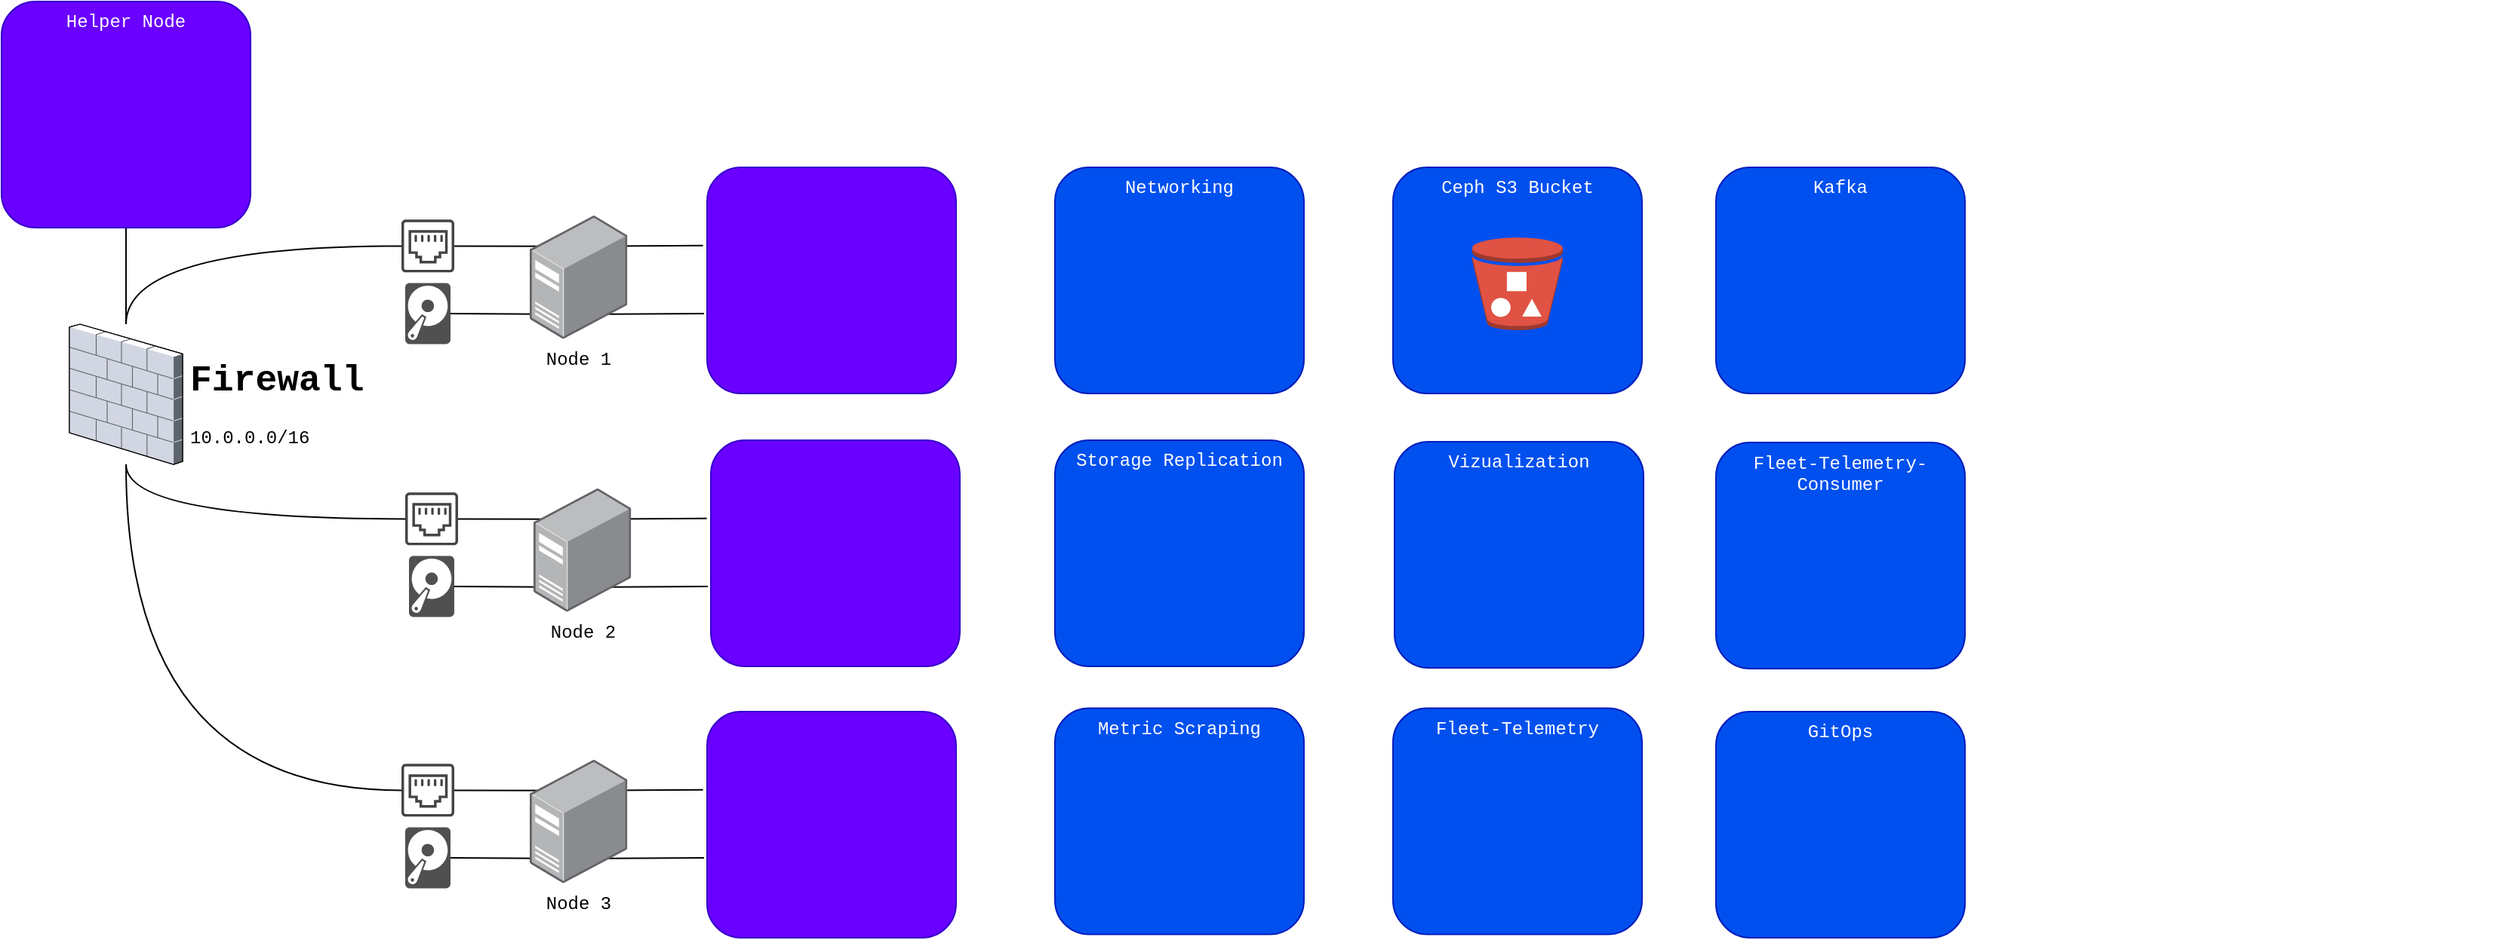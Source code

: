 <mxfile version="24.7.16" pages="3">
  <diagram name="Infrastructure" id="ys6RFwK9HlgiFBmV7xUC">
    <mxGraphModel dx="3364" dy="3302" grid="0" gridSize="10" guides="1" tooltips="1" connect="1" arrows="1" fold="1" page="1" pageScale="1" pageWidth="850" pageHeight="1100" background="#FFFFFF" math="0" shadow="0">
      <root>
        <mxCell id="0" />
        <mxCell id="1" parent="0" />
        <mxCell id="UWezN6xjTHgVV8BSWIIu-20" style="edgeStyle=orthogonalEdgeStyle;rounded=0;orthogonalLoop=1;jettySize=auto;html=1;exitX=0.003;exitY=0.403;exitDx=0;exitDy=0;endArrow=none;endFill=0;exitPerimeter=0;fontFamily=Courier New;" edge="1" parent="1" target="UWezN6xjTHgVV8BSWIIu-14">
          <mxGeometry relative="1" as="geometry">
            <mxPoint x="470.495" y="-452.99" as="sourcePoint" />
            <Array as="points" />
          </mxGeometry>
        </mxCell>
        <mxCell id="UWezN6xjTHgVV8BSWIIu-6" value="" style="rounded=1;whiteSpace=wrap;html=1;fillColor=#6a00ff;strokeColor=#3700CC;fontColor=#ffffff;fontFamily=Courier New;" vertex="1" parent="1">
          <mxGeometry x="472.5" y="-550" width="165" height="150" as="geometry" />
        </mxCell>
        <mxCell id="UWezN6xjTHgVV8BSWIIu-19" style="edgeStyle=orthogonalEdgeStyle;rounded=0;orthogonalLoop=1;jettySize=auto;html=1;exitX=-0.001;exitY=0.215;exitDx=0;exitDy=0;endArrow=none;endFill=0;exitPerimeter=0;fontFamily=Courier New;" edge="1" parent="1" target="UWezN6xjTHgVV8BSWIIu-15">
          <mxGeometry relative="1" as="geometry">
            <mxPoint x="469.835" y="-498.11" as="sourcePoint" />
          </mxGeometry>
        </mxCell>
        <mxCell id="UWezN6xjTHgVV8BSWIIu-13" value="" style="shape=image;verticalLabelPosition=bottom;labelBackgroundColor=default;verticalAlign=top;aspect=fixed;imageAspect=0;image=https://logos-world.net/wp-content/uploads/2023/06/Kubernetes-Logo.png;clipPath=inset(31.07% 0% 31.66% 0%);fontFamily=Courier New;" vertex="1" parent="1">
          <mxGeometry x="480" y="-536.92" width="150" height="31.5" as="geometry" />
        </mxCell>
        <mxCell id="UWezN6xjTHgVV8BSWIIu-14" value="" style="sketch=0;pointerEvents=1;shadow=0;dashed=0;html=1;strokeColor=none;fillColor=#505050;labelPosition=center;verticalLabelPosition=bottom;verticalAlign=top;outlineConnect=0;align=center;shape=mxgraph.office.devices.hard_disk;fontFamily=Courier New;" vertex="1" parent="1">
          <mxGeometry x="272.5" y="-473.29" width="30" height="40.5" as="geometry" />
        </mxCell>
        <mxCell id="UWezN6xjTHgVV8BSWIIu-26" style="edgeStyle=orthogonalEdgeStyle;rounded=0;orthogonalLoop=1;jettySize=auto;html=1;endArrow=none;endFill=0;curved=1;fontFamily=Courier New;" edge="1" parent="1" source="UWezN6xjTHgVV8BSWIIu-15" target="UWezN6xjTHgVV8BSWIIu-24">
          <mxGeometry relative="1" as="geometry" />
        </mxCell>
        <mxCell id="UWezN6xjTHgVV8BSWIIu-15" value="" style="sketch=0;pointerEvents=1;shadow=0;dashed=0;html=1;strokeColor=none;fillColor=#434445;aspect=fixed;labelPosition=center;verticalLabelPosition=bottom;verticalAlign=top;align=center;outlineConnect=0;shape=mxgraph.vvd.ethernet_port;fontFamily=Courier New;" vertex="1" parent="1">
          <mxGeometry x="270" y="-515.33" width="35" height="35" as="geometry" />
        </mxCell>
        <mxCell id="UWezN6xjTHgVV8BSWIIu-9" value="Node 1" style="image;points=[];aspect=fixed;html=1;align=center;shadow=0;dashed=0;image=img/lib/allied_telesis/computer_and_terminals/Server_Desktop.svg;fontFamily=Courier New;" vertex="1" parent="1">
          <mxGeometry x="355" y="-518.21" width="64.69" height="82" as="geometry" />
        </mxCell>
        <mxCell id="UWezN6xjTHgVV8BSWIIu-24" value="" style="verticalLabelPosition=bottom;sketch=0;aspect=fixed;html=1;verticalAlign=top;strokeColor=none;align=left;outlineConnect=0;shape=mxgraph.citrix.firewall;fontFamily=Courier New;labelBorderColor=none;" vertex="1" parent="1">
          <mxGeometry x="50" y="-446" width="75" height="93" as="geometry" />
        </mxCell>
        <mxCell id="UWezN6xjTHgVV8BSWIIu-28" style="edgeStyle=orthogonalEdgeStyle;rounded=0;orthogonalLoop=1;jettySize=auto;html=1;endArrow=none;endFill=0;curved=1;exitX=0.5;exitY=1;exitDx=0;exitDy=0;fontFamily=Courier New;" edge="1" parent="1" source="UWezN6xjTHgVV8BSWIIu-29" target="UWezN6xjTHgVV8BSWIIu-24">
          <mxGeometry relative="1" as="geometry">
            <mxPoint x="200" y="-412" as="sourcePoint" />
            <mxPoint x="135" y="-389" as="targetPoint" />
          </mxGeometry>
        </mxCell>
        <mxCell id="UWezN6xjTHgVV8BSWIIu-29" value="Helper Node" style="rounded=1;whiteSpace=wrap;html=1;fillColor=#6a00ff;strokeColor=#3700CC;fontColor=#ffffff;verticalAlign=top;fontFamily=Courier New;" vertex="1" parent="1">
          <mxGeometry x="5" y="-660" width="165" height="150" as="geometry" />
        </mxCell>
        <mxCell id="UWezN6xjTHgVV8BSWIIu-27" value="" style="shape=image;verticalLabelPosition=bottom;labelBackgroundColor=default;verticalAlign=top;aspect=fixed;imageAspect=0;image=https://blog.briancmoses.com/images/2021/tailscale/tailscale-logo-black-800.png;fontFamily=Courier New;" vertex="1" parent="1">
          <mxGeometry x="18.75" y="-570.4" width="137.5" height="44" as="geometry" />
        </mxCell>
        <mxCell id="_eA4tgvw_Bgz834lRvIM-1" style="edgeStyle=orthogonalEdgeStyle;rounded=0;orthogonalLoop=1;jettySize=auto;html=1;exitX=0.003;exitY=0.403;exitDx=0;exitDy=0;endArrow=none;endFill=0;exitPerimeter=0;fontFamily=Courier New;" edge="1" parent="1" target="_eA4tgvw_Bgz834lRvIM-7">
          <mxGeometry relative="1" as="geometry">
            <mxPoint x="472.995" y="-271.99" as="sourcePoint" />
            <Array as="points" />
          </mxGeometry>
        </mxCell>
        <mxCell id="_eA4tgvw_Bgz834lRvIM-2" value="" style="rounded=1;whiteSpace=wrap;html=1;fillColor=#6a00ff;strokeColor=#3700CC;fontColor=#ffffff;fontFamily=Courier New;" vertex="1" parent="1">
          <mxGeometry x="475" y="-369" width="165" height="150" as="geometry" />
        </mxCell>
        <mxCell id="_eA4tgvw_Bgz834lRvIM-3" style="edgeStyle=orthogonalEdgeStyle;rounded=0;orthogonalLoop=1;jettySize=auto;html=1;exitX=-0.001;exitY=0.215;exitDx=0;exitDy=0;endArrow=none;endFill=0;exitPerimeter=0;fontFamily=Courier New;" edge="1" parent="1" target="_eA4tgvw_Bgz834lRvIM-8">
          <mxGeometry relative="1" as="geometry">
            <mxPoint x="472.335" y="-317.11" as="sourcePoint" />
          </mxGeometry>
        </mxCell>
        <mxCell id="_eA4tgvw_Bgz834lRvIM-4" value="" style="shape=image;verticalLabelPosition=bottom;labelBackgroundColor=default;verticalAlign=top;aspect=fixed;imageAspect=0;image=https://upload.wikimedia.org/wikipedia/commons/thumb/8/8f/Cilium_Logo.svg/2560px-Cilium_Logo.svg.png;fontFamily=Courier New;" vertex="1" parent="1">
          <mxGeometry x="507.397" y="-311.419" width="100.222" height="37.835" as="geometry" />
        </mxCell>
        <mxCell id="_eA4tgvw_Bgz834lRvIM-5" value="" style="shape=image;verticalLabelPosition=bottom;labelBackgroundColor=default;verticalAlign=top;aspect=fixed;imageAspect=0;image=https://ceph.io/assets/bitmaps/Ceph_Logo_Standard_RGB_120411_fa.png;fontFamily=Courier New;" vertex="1" parent="1">
          <mxGeometry x="498.08" y="-273.58" width="118.85" height="54.58" as="geometry" />
        </mxCell>
        <mxCell id="_eA4tgvw_Bgz834lRvIM-6" value="" style="shape=image;verticalLabelPosition=bottom;labelBackgroundColor=default;verticalAlign=top;aspect=fixed;imageAspect=0;image=https://logos-world.net/wp-content/uploads/2023/06/Kubernetes-Logo.png;clipPath=inset(31.07% 0% 31.66% 0%);fontFamily=Courier New;" vertex="1" parent="1">
          <mxGeometry x="482.5" y="-355.92" width="150" height="31.5" as="geometry" />
        </mxCell>
        <mxCell id="_eA4tgvw_Bgz834lRvIM-7" value="" style="sketch=0;pointerEvents=1;shadow=0;dashed=0;html=1;strokeColor=none;fillColor=#505050;labelPosition=center;verticalLabelPosition=bottom;verticalAlign=top;outlineConnect=0;align=center;shape=mxgraph.office.devices.hard_disk;fontFamily=Courier New;" vertex="1" parent="1">
          <mxGeometry x="275" y="-292.29" width="30" height="40.5" as="geometry" />
        </mxCell>
        <mxCell id="_eA4tgvw_Bgz834lRvIM-8" value="" style="sketch=0;pointerEvents=1;shadow=0;dashed=0;html=1;strokeColor=none;fillColor=#434445;aspect=fixed;labelPosition=center;verticalLabelPosition=bottom;verticalAlign=top;align=center;outlineConnect=0;shape=mxgraph.vvd.ethernet_port;fontFamily=Courier New;" vertex="1" parent="1">
          <mxGeometry x="272.5" y="-334.33" width="35" height="35" as="geometry" />
        </mxCell>
        <mxCell id="_eA4tgvw_Bgz834lRvIM-9" value="Node 2" style="image;points=[];aspect=fixed;html=1;align=center;shadow=0;dashed=0;image=img/lib/allied_telesis/computer_and_terminals/Server_Desktop.svg;fontFamily=Courier New;" vertex="1" parent="1">
          <mxGeometry x="357.5" y="-337.21" width="64.69" height="82" as="geometry" />
        </mxCell>
        <mxCell id="_eA4tgvw_Bgz834lRvIM-10" style="edgeStyle=orthogonalEdgeStyle;rounded=0;orthogonalLoop=1;jettySize=auto;html=1;exitX=0.003;exitY=0.403;exitDx=0;exitDy=0;endArrow=none;endFill=0;exitPerimeter=0;fontFamily=Courier New;" edge="1" parent="1" target="_eA4tgvw_Bgz834lRvIM-16">
          <mxGeometry relative="1" as="geometry">
            <mxPoint x="470.495" y="-91.99" as="sourcePoint" />
            <Array as="points" />
          </mxGeometry>
        </mxCell>
        <mxCell id="_eA4tgvw_Bgz834lRvIM-11" value="" style="rounded=1;whiteSpace=wrap;html=1;fillColor=#6a00ff;strokeColor=#3700CC;fontColor=#ffffff;fontFamily=Courier New;" vertex="1" parent="1">
          <mxGeometry x="472.5" y="-189" width="165" height="150" as="geometry" />
        </mxCell>
        <mxCell id="_eA4tgvw_Bgz834lRvIM-12" style="edgeStyle=orthogonalEdgeStyle;rounded=0;orthogonalLoop=1;jettySize=auto;html=1;exitX=-0.001;exitY=0.215;exitDx=0;exitDy=0;endArrow=none;endFill=0;exitPerimeter=0;fontFamily=Courier New;" edge="1" parent="1" target="_eA4tgvw_Bgz834lRvIM-17">
          <mxGeometry relative="1" as="geometry">
            <mxPoint x="469.835" y="-137.11" as="sourcePoint" />
          </mxGeometry>
        </mxCell>
        <mxCell id="_eA4tgvw_Bgz834lRvIM-13" value="" style="shape=image;verticalLabelPosition=bottom;labelBackgroundColor=default;verticalAlign=top;aspect=fixed;imageAspect=0;image=https://upload.wikimedia.org/wikipedia/commons/thumb/8/8f/Cilium_Logo.svg/2560px-Cilium_Logo.svg.png;fontFamily=Courier New;" vertex="1" parent="1">
          <mxGeometry x="504.897" y="-131.419" width="100.222" height="37.835" as="geometry" />
        </mxCell>
        <mxCell id="_eA4tgvw_Bgz834lRvIM-14" value="" style="shape=image;verticalLabelPosition=bottom;labelBackgroundColor=default;verticalAlign=top;aspect=fixed;imageAspect=0;image=https://ceph.io/assets/bitmaps/Ceph_Logo_Standard_RGB_120411_fa.png;fontFamily=Courier New;" vertex="1" parent="1">
          <mxGeometry x="495.58" y="-93.58" width="118.85" height="54.58" as="geometry" />
        </mxCell>
        <mxCell id="_eA4tgvw_Bgz834lRvIM-15" value="" style="shape=image;verticalLabelPosition=bottom;labelBackgroundColor=default;verticalAlign=top;aspect=fixed;imageAspect=0;image=https://logos-world.net/wp-content/uploads/2023/06/Kubernetes-Logo.png;clipPath=inset(31.07% 0% 31.66% 0%);fontFamily=Courier New;" vertex="1" parent="1">
          <mxGeometry x="480" y="-175.92" width="150" height="31.5" as="geometry" />
        </mxCell>
        <mxCell id="_eA4tgvw_Bgz834lRvIM-16" value="" style="sketch=0;pointerEvents=1;shadow=0;dashed=0;html=1;strokeColor=none;fillColor=#505050;labelPosition=center;verticalLabelPosition=bottom;verticalAlign=top;outlineConnect=0;align=center;shape=mxgraph.office.devices.hard_disk;fontFamily=Courier New;" vertex="1" parent="1">
          <mxGeometry x="272.5" y="-112.29" width="30" height="40.5" as="geometry" />
        </mxCell>
        <mxCell id="_eA4tgvw_Bgz834lRvIM-17" value="" style="sketch=0;pointerEvents=1;shadow=0;dashed=0;html=1;strokeColor=none;fillColor=#434445;aspect=fixed;labelPosition=center;verticalLabelPosition=bottom;verticalAlign=top;align=center;outlineConnect=0;shape=mxgraph.vvd.ethernet_port;fontFamily=Courier New;" vertex="1" parent="1">
          <mxGeometry x="270" y="-154.33" width="35" height="35" as="geometry" />
        </mxCell>
        <mxCell id="_eA4tgvw_Bgz834lRvIM-18" value="Node 3" style="image;points=[];aspect=fixed;html=1;align=center;shadow=0;dashed=0;image=img/lib/allied_telesis/computer_and_terminals/Server_Desktop.svg;fontFamily=Courier New;" vertex="1" parent="1">
          <mxGeometry x="355" y="-157.21" width="64.69" height="82" as="geometry" />
        </mxCell>
        <mxCell id="_eA4tgvw_Bgz834lRvIM-19" style="edgeStyle=orthogonalEdgeStyle;rounded=0;orthogonalLoop=1;jettySize=auto;html=1;endArrow=none;endFill=0;curved=1;fontFamily=Courier New;" edge="1" parent="1" source="_eA4tgvw_Bgz834lRvIM-8" target="UWezN6xjTHgVV8BSWIIu-24">
          <mxGeometry relative="1" as="geometry">
            <mxPoint x="280" y="-488" as="sourcePoint" />
            <mxPoint x="98" y="-436" as="targetPoint" />
          </mxGeometry>
        </mxCell>
        <mxCell id="_eA4tgvw_Bgz834lRvIM-20" style="edgeStyle=orthogonalEdgeStyle;rounded=0;orthogonalLoop=1;jettySize=auto;html=1;endArrow=none;endFill=0;curved=1;fontFamily=Courier New;" edge="1" parent="1" source="_eA4tgvw_Bgz834lRvIM-17" target="UWezN6xjTHgVV8BSWIIu-24">
          <mxGeometry relative="1" as="geometry">
            <mxPoint x="280" y="-488" as="sourcePoint" />
            <mxPoint x="98" y="-436" as="targetPoint" />
          </mxGeometry>
        </mxCell>
        <mxCell id="_eA4tgvw_Bgz834lRvIM-25" value="&lt;h1 style=&quot;margin-top: 0px;&quot;&gt;Firewall&lt;/h1&gt;&lt;p&gt;10.0.0.0/16&lt;/p&gt;" style="text;html=1;whiteSpace=wrap;overflow=hidden;rounded=0;fontFamily=Courier New;" vertex="1" parent="1">
          <mxGeometry x="127.5" y="-428.92" width="180" height="73" as="geometry" />
        </mxCell>
        <mxCell id="_eA4tgvw_Bgz834lRvIM-27" value="" style="group" vertex="1" connectable="0" parent="1">
          <mxGeometry x="927" y="-550" width="165" height="150" as="geometry" />
        </mxCell>
        <mxCell id="_eA4tgvw_Bgz834lRvIM-22" value="Ceph S3 Bucket" style="rounded=1;whiteSpace=wrap;html=1;fillColor=#0050ef;strokeColor=#001DBC;fontColor=#ffffff;verticalAlign=top;fontFamily=Courier New;" vertex="1" parent="_eA4tgvw_Bgz834lRvIM-27">
          <mxGeometry width="165" height="150" as="geometry" />
        </mxCell>
        <mxCell id="_eA4tgvw_Bgz834lRvIM-26" value="" style="outlineConnect=0;dashed=0;verticalLabelPosition=bottom;verticalAlign=top;align=center;html=1;shape=mxgraph.aws3.bucket_with_objects;fillColor=#E05243;gradientColor=none;" vertex="1" parent="_eA4tgvw_Bgz834lRvIM-27">
          <mxGeometry x="52.5" y="46.46" width="60" height="61.5" as="geometry" />
        </mxCell>
        <mxCell id="_eA4tgvw_Bgz834lRvIM-31" value="" style="group" vertex="1" connectable="0" parent="1">
          <mxGeometry x="703" y="-550" width="165" height="150" as="geometry" />
        </mxCell>
        <mxCell id="_eA4tgvw_Bgz834lRvIM-32" value="Networking" style="rounded=1;whiteSpace=wrap;html=1;fillColor=#0050ef;strokeColor=#001DBC;fontColor=#ffffff;verticalAlign=top;fontFamily=Courier New;" vertex="1" parent="_eA4tgvw_Bgz834lRvIM-31">
          <mxGeometry width="165" height="150" as="geometry" />
        </mxCell>
        <mxCell id="UWezN6xjTHgVV8BSWIIu-4" value="" style="shape=image;verticalLabelPosition=bottom;labelBackgroundColor=default;verticalAlign=top;aspect=fixed;imageAspect=0;image=https://upload.wikimedia.org/wikipedia/commons/thumb/8/8f/Cilium_Logo.svg/2560px-Cilium_Logo.svg.png;fontFamily=Courier New;" vertex="1" parent="_eA4tgvw_Bgz834lRvIM-31">
          <mxGeometry x="32.387" y="95.171" width="100.222" height="37.835" as="geometry" />
        </mxCell>
        <mxCell id="_eA4tgvw_Bgz834lRvIM-34" value="" style="group" vertex="1" connectable="0" parent="1">
          <mxGeometry x="703" y="-369" width="165" height="150" as="geometry" />
        </mxCell>
        <mxCell id="_eA4tgvw_Bgz834lRvIM-35" value="Storage Replication" style="rounded=1;whiteSpace=wrap;html=1;fillColor=#0050ef;strokeColor=#001DBC;fontColor=#ffffff;verticalAlign=top;fontFamily=Courier New;" vertex="1" parent="_eA4tgvw_Bgz834lRvIM-34">
          <mxGeometry width="165" height="150" as="geometry" />
        </mxCell>
        <mxCell id="UWezN6xjTHgVV8BSWIIu-17" value="" style="shape=image;verticalLabelPosition=bottom;labelBackgroundColor=default;verticalAlign=top;aspect=fixed;imageAspect=0;image=https://ceph.io/assets/bitmaps/Ceph_Logo_Standard_RGB_120411_fa.png;fontFamily=Courier New;" vertex="1" parent="_eA4tgvw_Bgz834lRvIM-34">
          <mxGeometry x="18" y="77" width="118.85" height="54.58" as="geometry" />
        </mxCell>
        <mxCell id="_eA4tgvw_Bgz834lRvIM-45" value="" style="shape=image;verticalLabelPosition=bottom;labelBackgroundColor=default;verticalAlign=top;aspect=fixed;imageAspect=0;image=https://upload.wikimedia.org/wikipedia/commons/thumb/8/8f/Cilium_Logo.svg/2560px-Cilium_Logo.svg.png;fontFamily=Courier New;" vertex="1" parent="1">
          <mxGeometry x="507.397" y="-499.249" width="100.222" height="37.835" as="geometry" />
        </mxCell>
        <mxCell id="_eA4tgvw_Bgz834lRvIM-46" value="" style="shape=image;verticalLabelPosition=bottom;labelBackgroundColor=default;verticalAlign=top;aspect=fixed;imageAspect=0;image=https://ceph.io/assets/bitmaps/Ceph_Logo_Standard_RGB_120411_fa.png;fontFamily=Courier New;" vertex="1" parent="1">
          <mxGeometry x="498.08" y="-461.41" width="118.85" height="54.58" as="geometry" />
        </mxCell>
        <mxCell id="_eA4tgvw_Bgz834lRvIM-55" value="Metric Scraping" style="rounded=1;whiteSpace=wrap;html=1;fillColor=#0050ef;strokeColor=#001DBC;fontColor=#ffffff;verticalAlign=top;fontFamily=Courier New;" vertex="1" parent="1">
          <mxGeometry x="703" y="-191.21" width="165" height="150" as="geometry" />
        </mxCell>
        <mxCell id="_eA4tgvw_Bgz834lRvIM-57" value="" style="shape=image;verticalLabelPosition=bottom;labelBackgroundColor=default;verticalAlign=top;aspect=fixed;imageAspect=0;image=https://www.derdack.com/wp-content/uploads/sites/2/2021/09/prometheus-logo-3.png;" vertex="1" parent="1">
          <mxGeometry x="724.08" y="-112.29" width="122.85" height="64.29" as="geometry" />
        </mxCell>
        <mxCell id="_eA4tgvw_Bgz834lRvIM-58" value="Fleet-Telemetry" style="rounded=1;whiteSpace=wrap;html=1;fillColor=#0050ef;strokeColor=#001DBC;fontColor=#ffffff;verticalAlign=top;fontFamily=Courier New;" vertex="1" parent="1">
          <mxGeometry x="927" y="-191.21" width="165" height="150" as="geometry" />
        </mxCell>
        <mxCell id="_eA4tgvw_Bgz834lRvIM-48" value="Vizualization" style="rounded=1;whiteSpace=wrap;html=1;fillColor=#0050ef;strokeColor=#001DBC;fontColor=#ffffff;verticalAlign=top;fontFamily=Courier New;" vertex="1" parent="1">
          <mxGeometry x="928" y="-368" width="165" height="150" as="geometry" />
        </mxCell>
        <mxCell id="_eA4tgvw_Bgz834lRvIM-53" value="" style="shape=image;verticalLabelPosition=bottom;labelBackgroundColor=default;verticalAlign=top;aspect=fixed;imageAspect=0;image=https://miro.medium.com/v2/resize:fit:1400/1*YwJrXgJolwGeALuiDCGB6w.png;" vertex="1" parent="1">
          <mxGeometry x="952.5" y="-278.78" width="116" height="28.13" as="geometry" />
        </mxCell>
        <mxCell id="_eA4tgvw_Bgz834lRvIM-61" value="Kafka" style="rounded=1;whiteSpace=wrap;html=1;fillColor=#0050ef;strokeColor=#001DBC;fontColor=#ffffff;verticalAlign=top;fontFamily=Courier New;" vertex="1" parent="1">
          <mxGeometry x="1141" y="-550" width="165" height="150" as="geometry" />
        </mxCell>
        <mxCell id="_eA4tgvw_Bgz834lRvIM-59" value="" style="shape=image;verticalLabelPosition=bottom;labelBackgroundColor=default;verticalAlign=top;aspect=fixed;imageAspect=0;image=https://strimzi.io/assets/images/strimzi_logo.png;" vertex="1" parent="1">
          <mxGeometry x="1154.04" y="-453" width="138.93" height="36.29" as="geometry" />
        </mxCell>
        <mxCell id="_eA4tgvw_Bgz834lRvIM-63" value="Fleet-Telemetry-Consumer" style="rounded=1;whiteSpace=wrap;html=1;fillColor=#0050ef;strokeColor=#001DBC;fontColor=#ffffff;verticalAlign=top;fontFamily=Courier New;" vertex="1" parent="1">
          <mxGeometry x="1141" y="-367.5" width="165" height="150" as="geometry" />
        </mxCell>
        <mxCell id="_eA4tgvw_Bgz834lRvIM-65" value="GitOps" style="rounded=1;whiteSpace=wrap;html=1;fillColor=#0050ef;strokeColor=#001DBC;fontColor=#ffffff;verticalAlign=top;fontFamily=Courier New;" vertex="1" parent="1">
          <mxGeometry x="1141" y="-189" width="165" height="150" as="geometry" />
        </mxCell>
        <mxCell id="_eA4tgvw_Bgz834lRvIM-64" value="" style="shape=image;verticalLabelPosition=bottom;labelBackgroundColor=default;verticalAlign=top;aspect=fixed;imageAspect=0;image=https://miro.medium.com/v2/resize:fit:1400/1*LydFAwy_HJjw8lGCsi1Iqg.png;" vertex="1" parent="1">
          <mxGeometry x="1166.49" y="-100.93" width="114.04" height="52.93" as="geometry" />
        </mxCell>
        <mxCell id="_eA4tgvw_Bgz834lRvIM-66" value="" style="shape=image;verticalLabelPosition=bottom;labelBackgroundColor=default;verticalAlign=top;aspect=fixed;imageAspect=0;image=https://upload.wikimedia.org/wikipedia/commons/thumb/4/4b/Cloudflare_Logo.svg/1200px-Cloudflare_Logo.svg.png;" vertex="1" parent="1">
          <mxGeometry x="1345" y="-494" width="314.36" height="104" as="geometry" />
        </mxCell>
      </root>
    </mxGraphModel>
  </diagram>
  <diagram id="KHKEF2A1Tvm7Cy0rTGgU" name="Tesla Infrastructure">
    <mxGraphModel dx="1514" dy="991" grid="0" gridSize="10" guides="1" tooltips="1" connect="1" arrows="1" fold="1" page="1" pageScale="1" pageWidth="850" pageHeight="1100" math="0" shadow="0">
      <root>
        <mxCell id="0" />
        <mxCell id="1" parent="0" />
      </root>
    </mxGraphModel>
  </diagram>
  <diagram id="Gl6wnszyP8ZenQI0uooN" name="Page-3">
    <mxGraphModel grid="0" page="1" gridSize="10" guides="1" tooltips="1" connect="1" arrows="1" fold="1" pageScale="1" pageWidth="850" pageHeight="1100" math="0" shadow="0">
      <root>
        <mxCell id="0" />
        <mxCell id="1" parent="0" />
      </root>
    </mxGraphModel>
  </diagram>
</mxfile>
